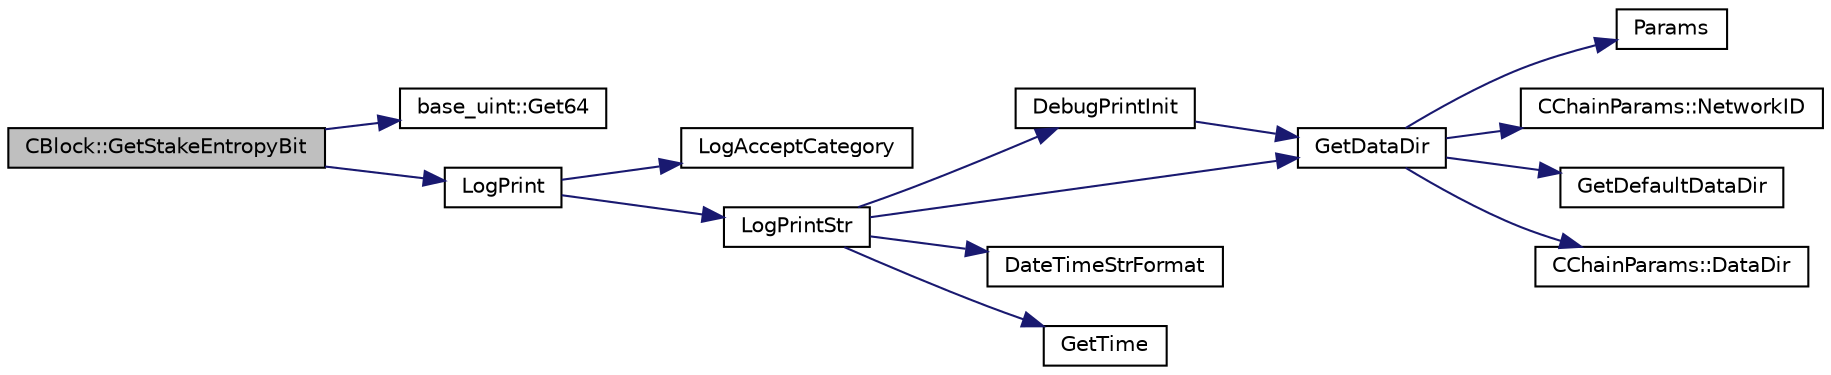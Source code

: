 digraph "CBlock::GetStakeEntropyBit"
{
  edge [fontname="Helvetica",fontsize="10",labelfontname="Helvetica",labelfontsize="10"];
  node [fontname="Helvetica",fontsize="10",shape=record];
  rankdir="LR";
  Node1165 [label="CBlock::GetStakeEntropyBit",height=0.2,width=0.4,color="black", fillcolor="grey75", style="filled", fontcolor="black"];
  Node1165 -> Node1166 [color="midnightblue",fontsize="10",style="solid",fontname="Helvetica"];
  Node1166 [label="base_uint::Get64",height=0.2,width=0.4,color="black", fillcolor="white", style="filled",URL="$da/df7/classbase__uint.html#aae5336be1799bd2debf74efb1d2cc542"];
  Node1165 -> Node1167 [color="midnightblue",fontsize="10",style="solid",fontname="Helvetica"];
  Node1167 [label="LogPrint",height=0.2,width=0.4,color="black", fillcolor="white", style="filled",URL="$d8/d3c/util_8h.html#aab1f837a2366f424bdc996fdf6352171"];
  Node1167 -> Node1168 [color="midnightblue",fontsize="10",style="solid",fontname="Helvetica"];
  Node1168 [label="LogAcceptCategory",height=0.2,width=0.4,color="black", fillcolor="white", style="filled",URL="$d8/d3c/util_8h.html#a343d2a13efe00125f78d25dafb0a8d98"];
  Node1167 -> Node1169 [color="midnightblue",fontsize="10",style="solid",fontname="Helvetica"];
  Node1169 [label="LogPrintStr",height=0.2,width=0.4,color="black", fillcolor="white", style="filled",URL="$d8/d3c/util_8h.html#afd4c3002b2797c0560adddb6af3ca1da"];
  Node1169 -> Node1170 [color="midnightblue",fontsize="10",style="solid",fontname="Helvetica"];
  Node1170 [label="DebugPrintInit",height=0.2,width=0.4,color="black", fillcolor="white", style="filled",URL="$df/d2d/util_8cpp.html#a751ff5f21d880737811136b5e0bcea12"];
  Node1170 -> Node1171 [color="midnightblue",fontsize="10",style="solid",fontname="Helvetica"];
  Node1171 [label="GetDataDir",height=0.2,width=0.4,color="black", fillcolor="white", style="filled",URL="$df/d2d/util_8cpp.html#ab83866a054745d4b30a3948a1b44beba"];
  Node1171 -> Node1172 [color="midnightblue",fontsize="10",style="solid",fontname="Helvetica"];
  Node1172 [label="Params",height=0.2,width=0.4,color="black", fillcolor="white", style="filled",URL="$df/dbf/chainparams_8cpp.html#ace5c5b706d71a324a417dd2db394fd4a",tooltip="Return the currently selected parameters. "];
  Node1171 -> Node1173 [color="midnightblue",fontsize="10",style="solid",fontname="Helvetica"];
  Node1173 [label="CChainParams::NetworkID",height=0.2,width=0.4,color="black", fillcolor="white", style="filled",URL="$d1/d4f/class_c_chain_params.html#a90dc493ec0c0325c98c3ac06eb99862b"];
  Node1171 -> Node1174 [color="midnightblue",fontsize="10",style="solid",fontname="Helvetica"];
  Node1174 [label="GetDefaultDataDir",height=0.2,width=0.4,color="black", fillcolor="white", style="filled",URL="$df/d2d/util_8cpp.html#ab272995de020a3bcbf743be630e485c6"];
  Node1171 -> Node1175 [color="midnightblue",fontsize="10",style="solid",fontname="Helvetica"];
  Node1175 [label="CChainParams::DataDir",height=0.2,width=0.4,color="black", fillcolor="white", style="filled",URL="$d1/d4f/class_c_chain_params.html#a959488b5d8e6fe62857940b831d73a78"];
  Node1169 -> Node1171 [color="midnightblue",fontsize="10",style="solid",fontname="Helvetica"];
  Node1169 -> Node1176 [color="midnightblue",fontsize="10",style="solid",fontname="Helvetica"];
  Node1176 [label="DateTimeStrFormat",height=0.2,width=0.4,color="black", fillcolor="white", style="filled",URL="$df/d2d/util_8cpp.html#a749bc6776c8ec72d7c5e4dea56aee415"];
  Node1169 -> Node1177 [color="midnightblue",fontsize="10",style="solid",fontname="Helvetica"];
  Node1177 [label="GetTime",height=0.2,width=0.4,color="black", fillcolor="white", style="filled",URL="$df/d2d/util_8cpp.html#a46fac5fba8ba905b5f9acb364f5d8c6f"];
}
